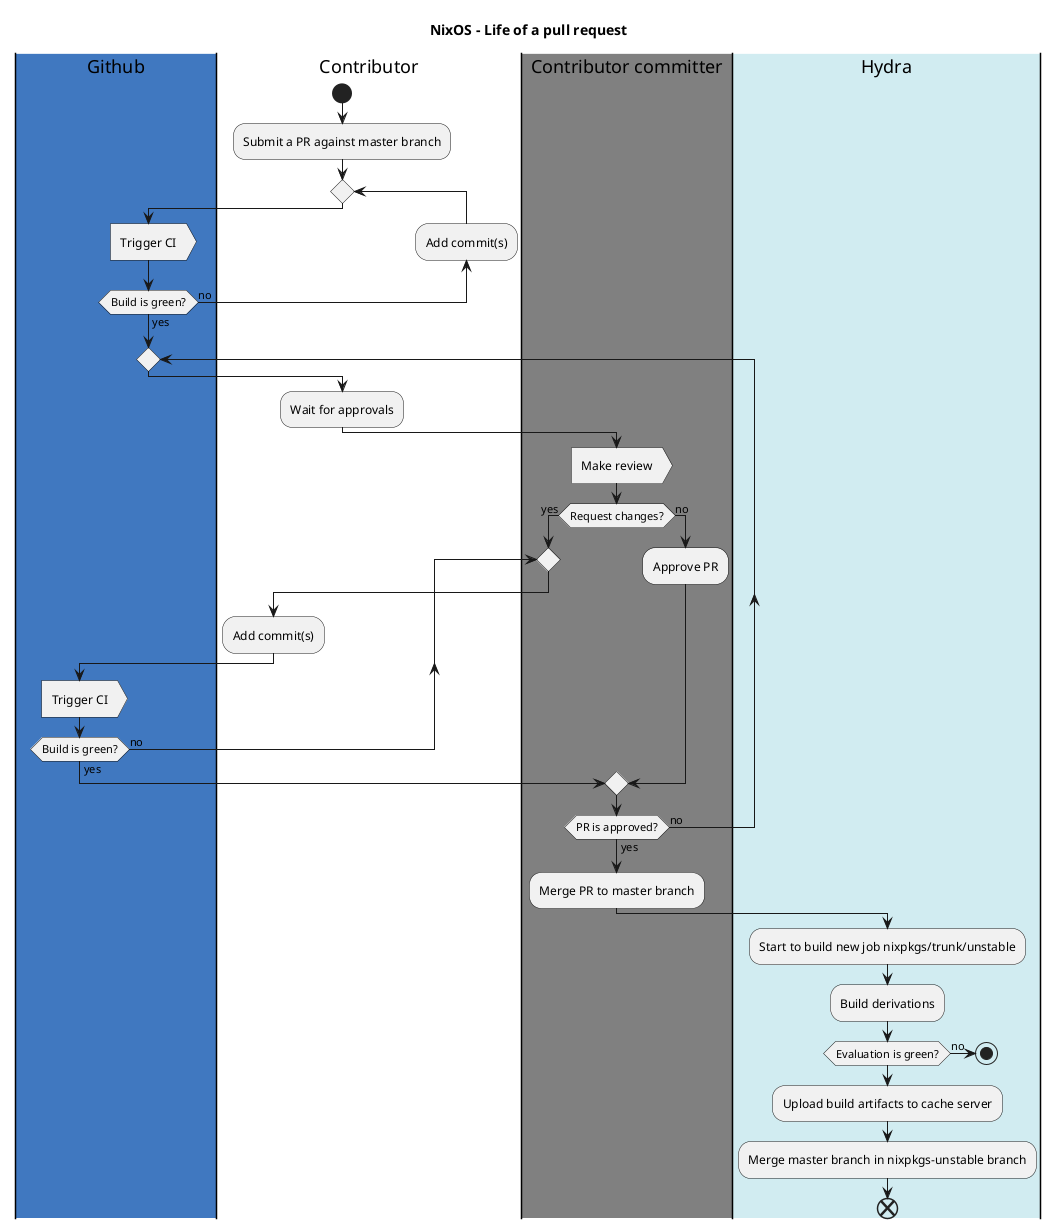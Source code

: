 @startuml Nixos - Life of a pull request

title NixOS - Life of a pull request

|#4078c0|Github|
|#white|Contributor|
|#grey|Contributor committer|
|#d1ecf1|Hydra|

|Contributor|
start
  :Submit a PR against master branch;

  repeat
    backward :Add commit(s);
    |Github|
    :Trigger CI>
  repeat while (Build is green?) is (no) not (yes)

  repeat
    |Contributor|
    :Wait for approvals;

    |Contributor committer|
    :Make review>
    if (Request changes?) then (yes)
      repeat
        |Contributor|
        :Add commit(s);
        |Github|
        :Trigger CI>
      repeat while (Build is green?) is (no) not (yes)
    else (no)
      |Contributor committer|
      :Approve PR;
    endif
  repeat while (PR is approved?) is (no) not (yes)

  |Contributor committer|
  :Merge PR to master branch;

  |Hydra|
  :Start to build new job nixpkgs/trunk/unstable;
  :Build derivations;

  if (Evaluation is green?) is (no) then
  stop
  endif

  :Upload build artifacts to cache server;
  :Merge master branch in nixpkgs-unstable branch;
end
@enduml
